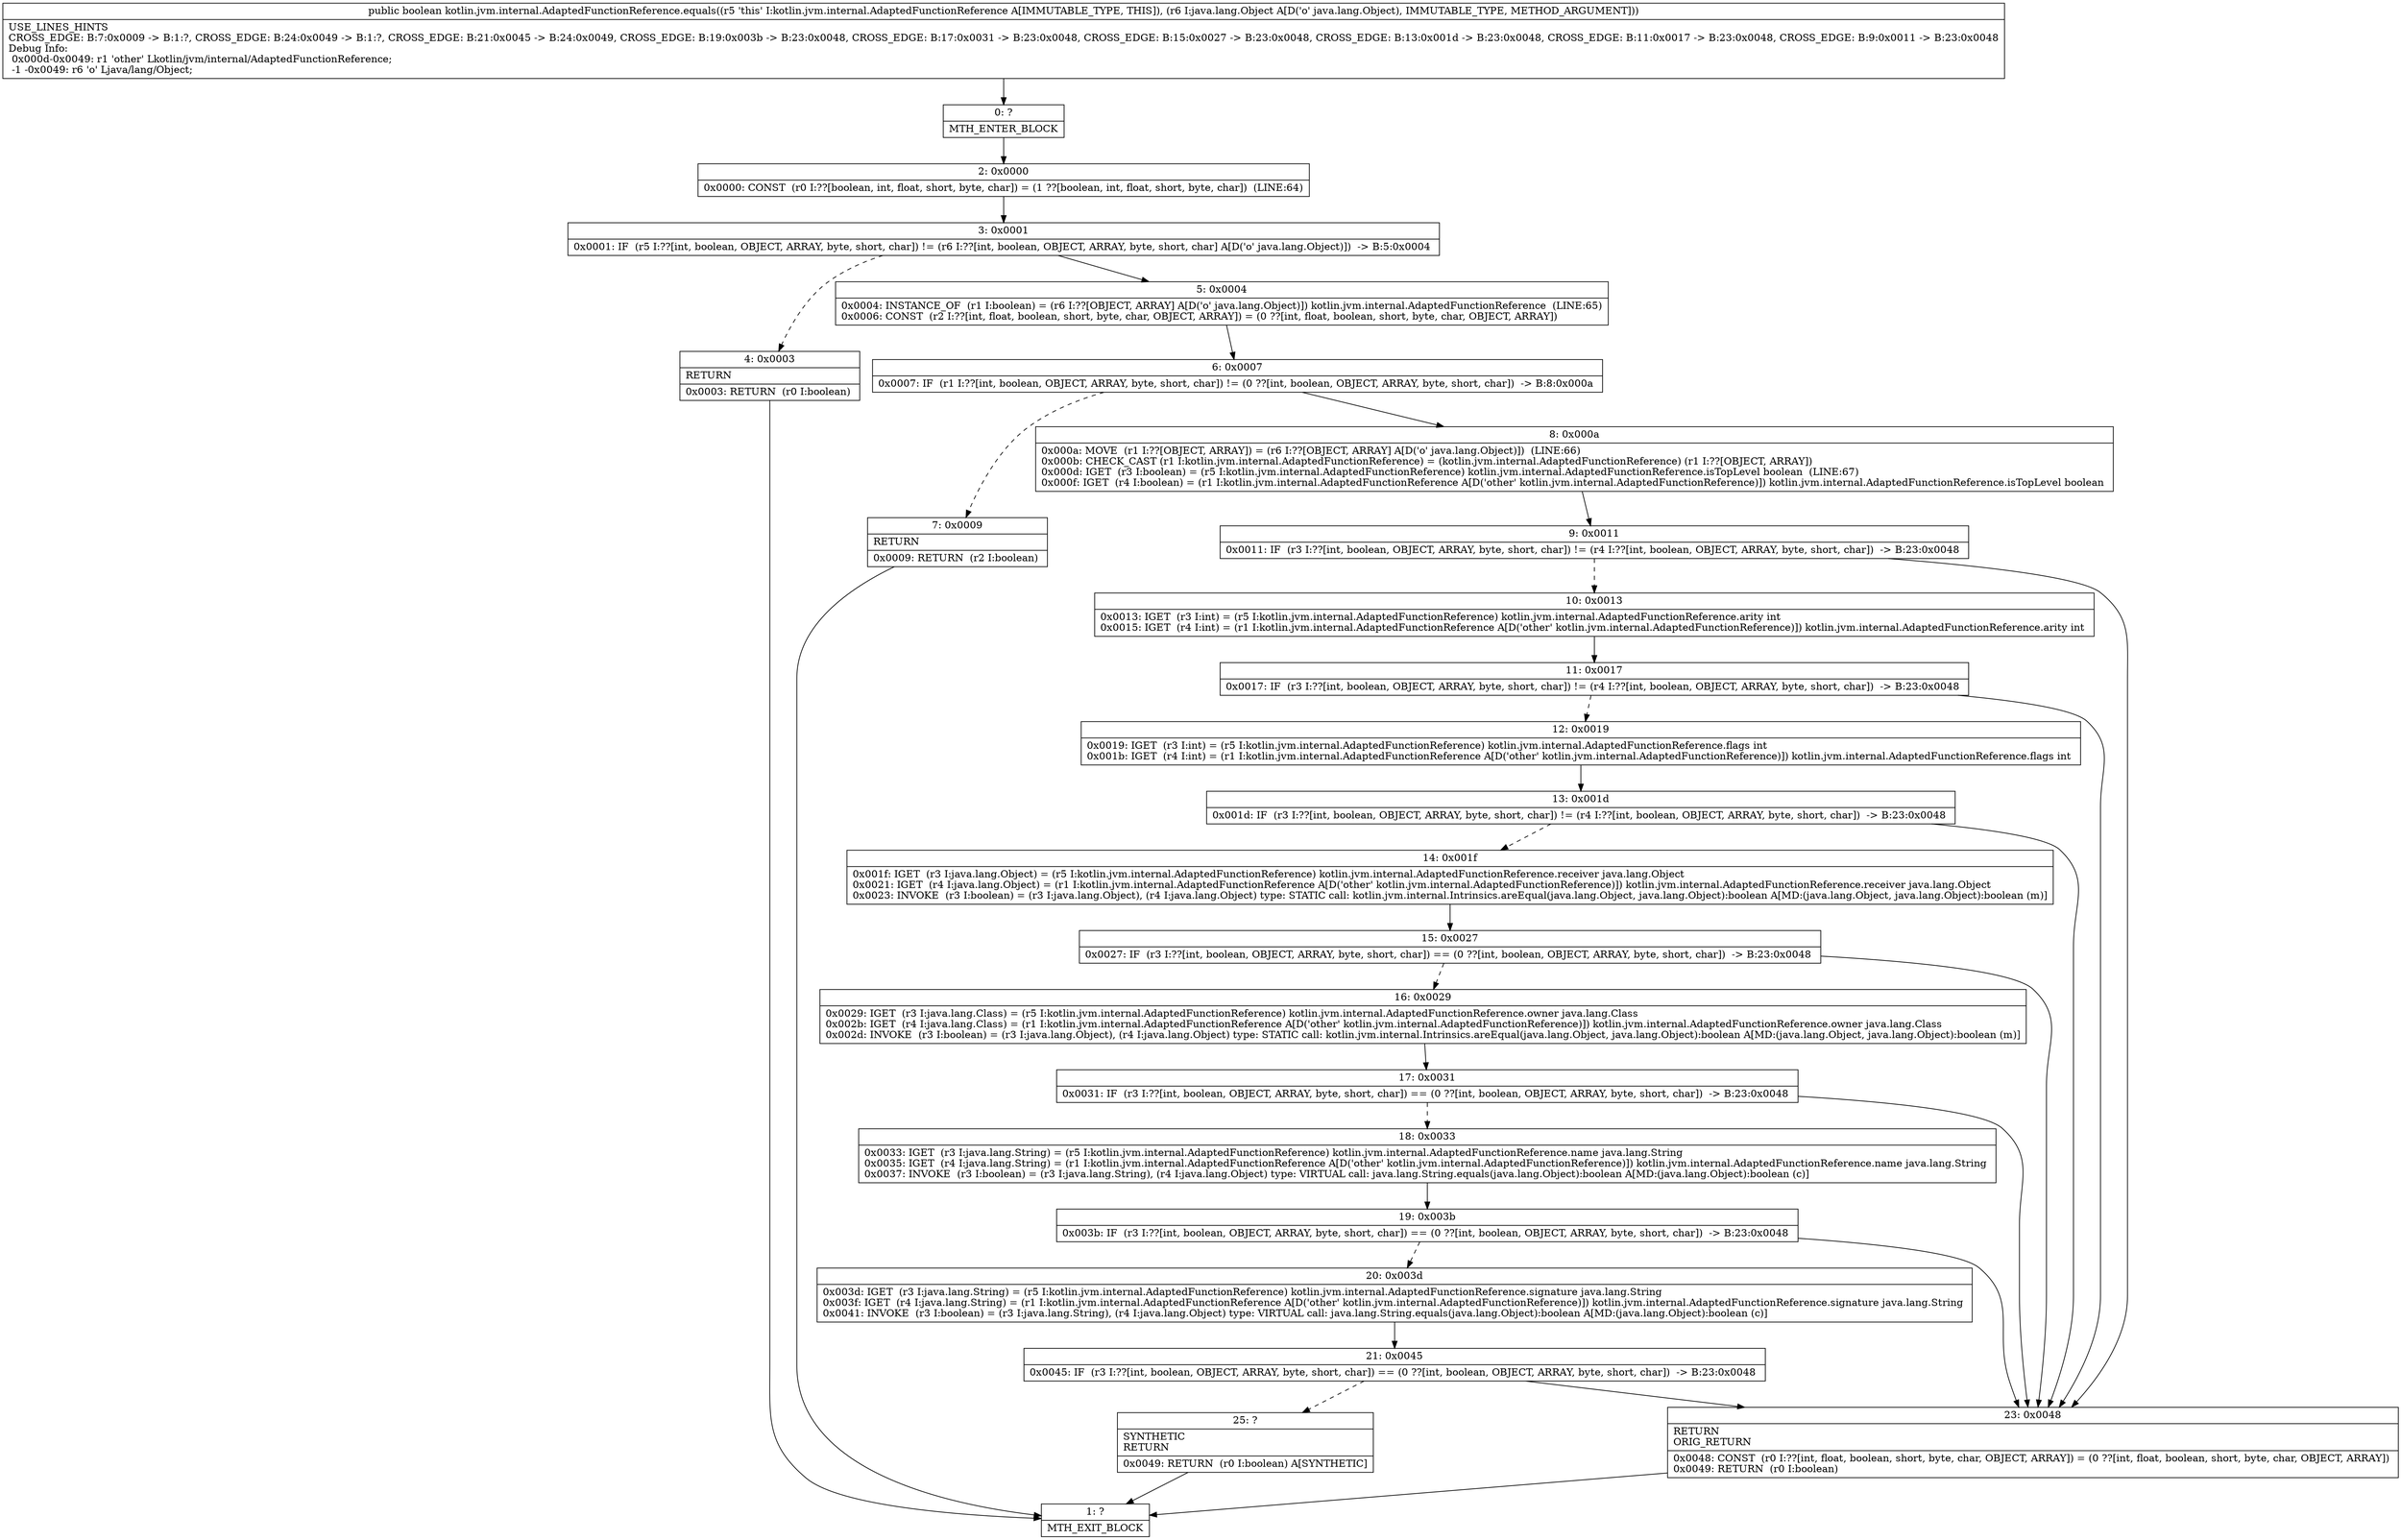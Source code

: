 digraph "CFG forkotlin.jvm.internal.AdaptedFunctionReference.equals(Ljava\/lang\/Object;)Z" {
Node_0 [shape=record,label="{0\:\ ?|MTH_ENTER_BLOCK\l}"];
Node_2 [shape=record,label="{2\:\ 0x0000|0x0000: CONST  (r0 I:??[boolean, int, float, short, byte, char]) = (1 ??[boolean, int, float, short, byte, char])  (LINE:64)\l}"];
Node_3 [shape=record,label="{3\:\ 0x0001|0x0001: IF  (r5 I:??[int, boolean, OBJECT, ARRAY, byte, short, char]) != (r6 I:??[int, boolean, OBJECT, ARRAY, byte, short, char] A[D('o' java.lang.Object)])  \-\> B:5:0x0004 \l}"];
Node_4 [shape=record,label="{4\:\ 0x0003|RETURN\l|0x0003: RETURN  (r0 I:boolean) \l}"];
Node_1 [shape=record,label="{1\:\ ?|MTH_EXIT_BLOCK\l}"];
Node_5 [shape=record,label="{5\:\ 0x0004|0x0004: INSTANCE_OF  (r1 I:boolean) = (r6 I:??[OBJECT, ARRAY] A[D('o' java.lang.Object)]) kotlin.jvm.internal.AdaptedFunctionReference  (LINE:65)\l0x0006: CONST  (r2 I:??[int, float, boolean, short, byte, char, OBJECT, ARRAY]) = (0 ??[int, float, boolean, short, byte, char, OBJECT, ARRAY]) \l}"];
Node_6 [shape=record,label="{6\:\ 0x0007|0x0007: IF  (r1 I:??[int, boolean, OBJECT, ARRAY, byte, short, char]) != (0 ??[int, boolean, OBJECT, ARRAY, byte, short, char])  \-\> B:8:0x000a \l}"];
Node_7 [shape=record,label="{7\:\ 0x0009|RETURN\l|0x0009: RETURN  (r2 I:boolean) \l}"];
Node_8 [shape=record,label="{8\:\ 0x000a|0x000a: MOVE  (r1 I:??[OBJECT, ARRAY]) = (r6 I:??[OBJECT, ARRAY] A[D('o' java.lang.Object)])  (LINE:66)\l0x000b: CHECK_CAST (r1 I:kotlin.jvm.internal.AdaptedFunctionReference) = (kotlin.jvm.internal.AdaptedFunctionReference) (r1 I:??[OBJECT, ARRAY]) \l0x000d: IGET  (r3 I:boolean) = (r5 I:kotlin.jvm.internal.AdaptedFunctionReference) kotlin.jvm.internal.AdaptedFunctionReference.isTopLevel boolean  (LINE:67)\l0x000f: IGET  (r4 I:boolean) = (r1 I:kotlin.jvm.internal.AdaptedFunctionReference A[D('other' kotlin.jvm.internal.AdaptedFunctionReference)]) kotlin.jvm.internal.AdaptedFunctionReference.isTopLevel boolean \l}"];
Node_9 [shape=record,label="{9\:\ 0x0011|0x0011: IF  (r3 I:??[int, boolean, OBJECT, ARRAY, byte, short, char]) != (r4 I:??[int, boolean, OBJECT, ARRAY, byte, short, char])  \-\> B:23:0x0048 \l}"];
Node_10 [shape=record,label="{10\:\ 0x0013|0x0013: IGET  (r3 I:int) = (r5 I:kotlin.jvm.internal.AdaptedFunctionReference) kotlin.jvm.internal.AdaptedFunctionReference.arity int \l0x0015: IGET  (r4 I:int) = (r1 I:kotlin.jvm.internal.AdaptedFunctionReference A[D('other' kotlin.jvm.internal.AdaptedFunctionReference)]) kotlin.jvm.internal.AdaptedFunctionReference.arity int \l}"];
Node_11 [shape=record,label="{11\:\ 0x0017|0x0017: IF  (r3 I:??[int, boolean, OBJECT, ARRAY, byte, short, char]) != (r4 I:??[int, boolean, OBJECT, ARRAY, byte, short, char])  \-\> B:23:0x0048 \l}"];
Node_12 [shape=record,label="{12\:\ 0x0019|0x0019: IGET  (r3 I:int) = (r5 I:kotlin.jvm.internal.AdaptedFunctionReference) kotlin.jvm.internal.AdaptedFunctionReference.flags int \l0x001b: IGET  (r4 I:int) = (r1 I:kotlin.jvm.internal.AdaptedFunctionReference A[D('other' kotlin.jvm.internal.AdaptedFunctionReference)]) kotlin.jvm.internal.AdaptedFunctionReference.flags int \l}"];
Node_13 [shape=record,label="{13\:\ 0x001d|0x001d: IF  (r3 I:??[int, boolean, OBJECT, ARRAY, byte, short, char]) != (r4 I:??[int, boolean, OBJECT, ARRAY, byte, short, char])  \-\> B:23:0x0048 \l}"];
Node_14 [shape=record,label="{14\:\ 0x001f|0x001f: IGET  (r3 I:java.lang.Object) = (r5 I:kotlin.jvm.internal.AdaptedFunctionReference) kotlin.jvm.internal.AdaptedFunctionReference.receiver java.lang.Object \l0x0021: IGET  (r4 I:java.lang.Object) = (r1 I:kotlin.jvm.internal.AdaptedFunctionReference A[D('other' kotlin.jvm.internal.AdaptedFunctionReference)]) kotlin.jvm.internal.AdaptedFunctionReference.receiver java.lang.Object \l0x0023: INVOKE  (r3 I:boolean) = (r3 I:java.lang.Object), (r4 I:java.lang.Object) type: STATIC call: kotlin.jvm.internal.Intrinsics.areEqual(java.lang.Object, java.lang.Object):boolean A[MD:(java.lang.Object, java.lang.Object):boolean (m)]\l}"];
Node_15 [shape=record,label="{15\:\ 0x0027|0x0027: IF  (r3 I:??[int, boolean, OBJECT, ARRAY, byte, short, char]) == (0 ??[int, boolean, OBJECT, ARRAY, byte, short, char])  \-\> B:23:0x0048 \l}"];
Node_16 [shape=record,label="{16\:\ 0x0029|0x0029: IGET  (r3 I:java.lang.Class) = (r5 I:kotlin.jvm.internal.AdaptedFunctionReference) kotlin.jvm.internal.AdaptedFunctionReference.owner java.lang.Class \l0x002b: IGET  (r4 I:java.lang.Class) = (r1 I:kotlin.jvm.internal.AdaptedFunctionReference A[D('other' kotlin.jvm.internal.AdaptedFunctionReference)]) kotlin.jvm.internal.AdaptedFunctionReference.owner java.lang.Class \l0x002d: INVOKE  (r3 I:boolean) = (r3 I:java.lang.Object), (r4 I:java.lang.Object) type: STATIC call: kotlin.jvm.internal.Intrinsics.areEqual(java.lang.Object, java.lang.Object):boolean A[MD:(java.lang.Object, java.lang.Object):boolean (m)]\l}"];
Node_17 [shape=record,label="{17\:\ 0x0031|0x0031: IF  (r3 I:??[int, boolean, OBJECT, ARRAY, byte, short, char]) == (0 ??[int, boolean, OBJECT, ARRAY, byte, short, char])  \-\> B:23:0x0048 \l}"];
Node_18 [shape=record,label="{18\:\ 0x0033|0x0033: IGET  (r3 I:java.lang.String) = (r5 I:kotlin.jvm.internal.AdaptedFunctionReference) kotlin.jvm.internal.AdaptedFunctionReference.name java.lang.String \l0x0035: IGET  (r4 I:java.lang.String) = (r1 I:kotlin.jvm.internal.AdaptedFunctionReference A[D('other' kotlin.jvm.internal.AdaptedFunctionReference)]) kotlin.jvm.internal.AdaptedFunctionReference.name java.lang.String \l0x0037: INVOKE  (r3 I:boolean) = (r3 I:java.lang.String), (r4 I:java.lang.Object) type: VIRTUAL call: java.lang.String.equals(java.lang.Object):boolean A[MD:(java.lang.Object):boolean (c)]\l}"];
Node_19 [shape=record,label="{19\:\ 0x003b|0x003b: IF  (r3 I:??[int, boolean, OBJECT, ARRAY, byte, short, char]) == (0 ??[int, boolean, OBJECT, ARRAY, byte, short, char])  \-\> B:23:0x0048 \l}"];
Node_20 [shape=record,label="{20\:\ 0x003d|0x003d: IGET  (r3 I:java.lang.String) = (r5 I:kotlin.jvm.internal.AdaptedFunctionReference) kotlin.jvm.internal.AdaptedFunctionReference.signature java.lang.String \l0x003f: IGET  (r4 I:java.lang.String) = (r1 I:kotlin.jvm.internal.AdaptedFunctionReference A[D('other' kotlin.jvm.internal.AdaptedFunctionReference)]) kotlin.jvm.internal.AdaptedFunctionReference.signature java.lang.String \l0x0041: INVOKE  (r3 I:boolean) = (r3 I:java.lang.String), (r4 I:java.lang.Object) type: VIRTUAL call: java.lang.String.equals(java.lang.Object):boolean A[MD:(java.lang.Object):boolean (c)]\l}"];
Node_21 [shape=record,label="{21\:\ 0x0045|0x0045: IF  (r3 I:??[int, boolean, OBJECT, ARRAY, byte, short, char]) == (0 ??[int, boolean, OBJECT, ARRAY, byte, short, char])  \-\> B:23:0x0048 \l}"];
Node_25 [shape=record,label="{25\:\ ?|SYNTHETIC\lRETURN\l|0x0049: RETURN  (r0 I:boolean) A[SYNTHETIC]\l}"];
Node_23 [shape=record,label="{23\:\ 0x0048|RETURN\lORIG_RETURN\l|0x0048: CONST  (r0 I:??[int, float, boolean, short, byte, char, OBJECT, ARRAY]) = (0 ??[int, float, boolean, short, byte, char, OBJECT, ARRAY]) \l0x0049: RETURN  (r0 I:boolean) \l}"];
MethodNode[shape=record,label="{public boolean kotlin.jvm.internal.AdaptedFunctionReference.equals((r5 'this' I:kotlin.jvm.internal.AdaptedFunctionReference A[IMMUTABLE_TYPE, THIS]), (r6 I:java.lang.Object A[D('o' java.lang.Object), IMMUTABLE_TYPE, METHOD_ARGUMENT]))  | USE_LINES_HINTS\lCROSS_EDGE: B:7:0x0009 \-\> B:1:?, CROSS_EDGE: B:24:0x0049 \-\> B:1:?, CROSS_EDGE: B:21:0x0045 \-\> B:24:0x0049, CROSS_EDGE: B:19:0x003b \-\> B:23:0x0048, CROSS_EDGE: B:17:0x0031 \-\> B:23:0x0048, CROSS_EDGE: B:15:0x0027 \-\> B:23:0x0048, CROSS_EDGE: B:13:0x001d \-\> B:23:0x0048, CROSS_EDGE: B:11:0x0017 \-\> B:23:0x0048, CROSS_EDGE: B:9:0x0011 \-\> B:23:0x0048\lDebug Info:\l  0x000d\-0x0049: r1 'other' Lkotlin\/jvm\/internal\/AdaptedFunctionReference;\l  \-1 \-0x0049: r6 'o' Ljava\/lang\/Object;\l}"];
MethodNode -> Node_0;Node_0 -> Node_2;
Node_2 -> Node_3;
Node_3 -> Node_4[style=dashed];
Node_3 -> Node_5;
Node_4 -> Node_1;
Node_5 -> Node_6;
Node_6 -> Node_7[style=dashed];
Node_6 -> Node_8;
Node_7 -> Node_1;
Node_8 -> Node_9;
Node_9 -> Node_10[style=dashed];
Node_9 -> Node_23;
Node_10 -> Node_11;
Node_11 -> Node_12[style=dashed];
Node_11 -> Node_23;
Node_12 -> Node_13;
Node_13 -> Node_14[style=dashed];
Node_13 -> Node_23;
Node_14 -> Node_15;
Node_15 -> Node_16[style=dashed];
Node_15 -> Node_23;
Node_16 -> Node_17;
Node_17 -> Node_18[style=dashed];
Node_17 -> Node_23;
Node_18 -> Node_19;
Node_19 -> Node_20[style=dashed];
Node_19 -> Node_23;
Node_20 -> Node_21;
Node_21 -> Node_23;
Node_21 -> Node_25[style=dashed];
Node_25 -> Node_1;
Node_23 -> Node_1;
}

